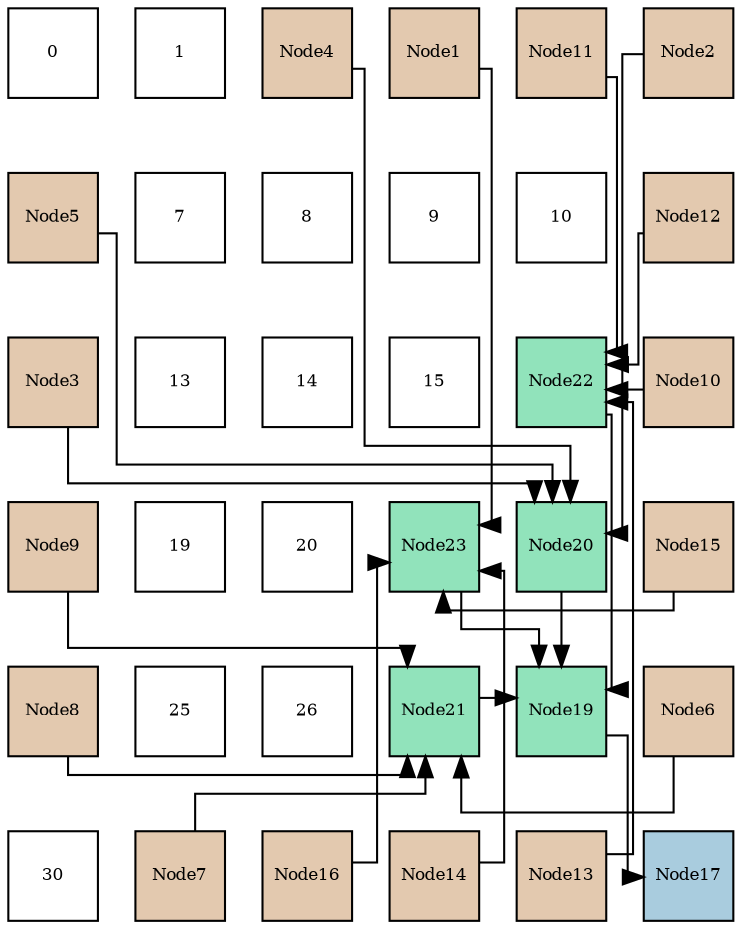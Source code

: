 digraph layout{
 rankdir=TB;
 splines=ortho;
 node [style=filled shape=square fixedsize=true width=0.6];
0[label="0", fontsize=8, fillcolor="#ffffff"];
1[label="1", fontsize=8, fillcolor="#ffffff"];
2[label="Node4", fontsize=8, fillcolor="#e3c9af"];
3[label="Node1", fontsize=8, fillcolor="#e3c9af"];
4[label="Node11", fontsize=8, fillcolor="#e3c9af"];
5[label="Node2", fontsize=8, fillcolor="#e3c9af"];
6[label="Node5", fontsize=8, fillcolor="#e3c9af"];
7[label="7", fontsize=8, fillcolor="#ffffff"];
8[label="8", fontsize=8, fillcolor="#ffffff"];
9[label="9", fontsize=8, fillcolor="#ffffff"];
10[label="10", fontsize=8, fillcolor="#ffffff"];
11[label="Node12", fontsize=8, fillcolor="#e3c9af"];
12[label="Node3", fontsize=8, fillcolor="#e3c9af"];
13[label="13", fontsize=8, fillcolor="#ffffff"];
14[label="14", fontsize=8, fillcolor="#ffffff"];
15[label="15", fontsize=8, fillcolor="#ffffff"];
16[label="Node22", fontsize=8, fillcolor="#91e3bb"];
17[label="Node10", fontsize=8, fillcolor="#e3c9af"];
18[label="Node9", fontsize=8, fillcolor="#e3c9af"];
19[label="19", fontsize=8, fillcolor="#ffffff"];
20[label="20", fontsize=8, fillcolor="#ffffff"];
21[label="Node23", fontsize=8, fillcolor="#91e3bb"];
22[label="Node20", fontsize=8, fillcolor="#91e3bb"];
23[label="Node15", fontsize=8, fillcolor="#e3c9af"];
24[label="Node8", fontsize=8, fillcolor="#e3c9af"];
25[label="25", fontsize=8, fillcolor="#ffffff"];
26[label="26", fontsize=8, fillcolor="#ffffff"];
27[label="Node21", fontsize=8, fillcolor="#91e3bb"];
28[label="Node19", fontsize=8, fillcolor="#91e3bb"];
29[label="Node6", fontsize=8, fillcolor="#e3c9af"];
30[label="30", fontsize=8, fillcolor="#ffffff"];
31[label="Node7", fontsize=8, fillcolor="#e3c9af"];
32[label="Node16", fontsize=8, fillcolor="#e3c9af"];
33[label="Node14", fontsize=8, fillcolor="#e3c9af"];
34[label="Node13", fontsize=8, fillcolor="#e3c9af"];
35[label="Node17", fontsize=8, fillcolor="#a9ccde"];
edge [constraint=false, style=vis];28 -> 35;
22 -> 28;
27 -> 28;
16 -> 28;
21 -> 28;
5 -> 22;
12 -> 22;
2 -> 22;
6 -> 22;
29 -> 27;
31 -> 27;
24 -> 27;
18 -> 27;
17 -> 16;
4 -> 16;
11 -> 16;
34 -> 16;
3 -> 21;
33 -> 21;
23 -> 21;
32 -> 21;
edge [constraint=true, style=invis];
0 -> 6 -> 12 -> 18 -> 24 -> 30;
1 -> 7 -> 13 -> 19 -> 25 -> 31;
2 -> 8 -> 14 -> 20 -> 26 -> 32;
3 -> 9 -> 15 -> 21 -> 27 -> 33;
4 -> 10 -> 16 -> 22 -> 28 -> 34;
5 -> 11 -> 17 -> 23 -> 29 -> 35;
rank = same {0 -> 1 -> 2 -> 3 -> 4 -> 5};
rank = same {6 -> 7 -> 8 -> 9 -> 10 -> 11};
rank = same {12 -> 13 -> 14 -> 15 -> 16 -> 17};
rank = same {18 -> 19 -> 20 -> 21 -> 22 -> 23};
rank = same {24 -> 25 -> 26 -> 27 -> 28 -> 29};
rank = same {30 -> 31 -> 32 -> 33 -> 34 -> 35};
}